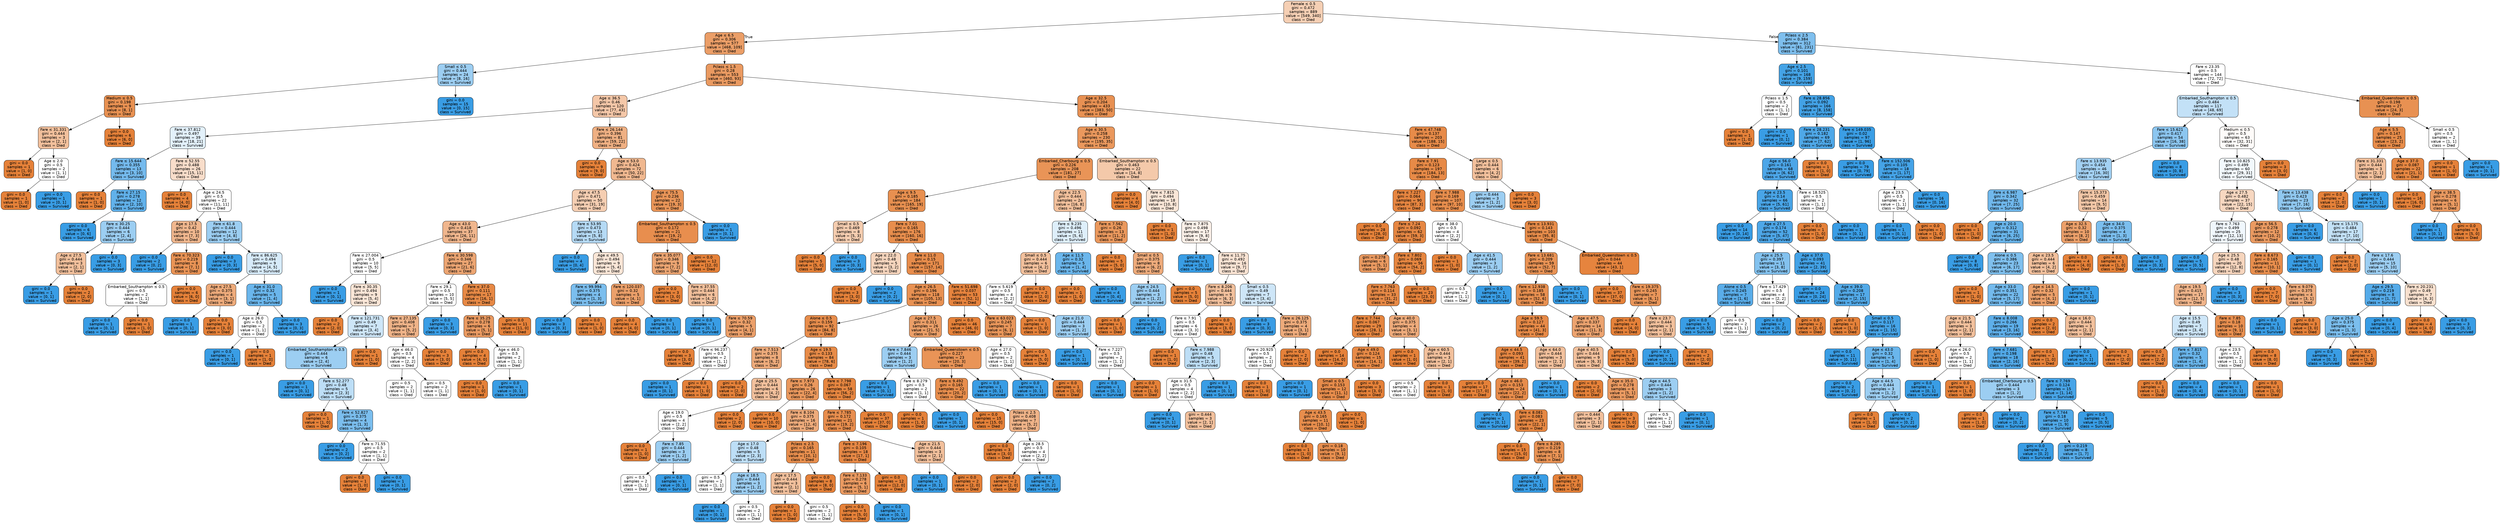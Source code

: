 digraph Tree {
node [shape=box, style="filled, rounded", color="black", fontname="helvetica"] ;
edge [fontname="helvetica"] ;
0 [label=<Female &le; 0.5<br/>gini = 0.472<br/>samples = 889<br/>value = [549, 340]<br/>class = Died>, fillcolor="#f5cfb4"] ;
1 [label=<Age &le; 6.5<br/>gini = 0.306<br/>samples = 577<br/>value = [468, 109]<br/>class = Died>, fillcolor="#eb9e67"] ;
0 -> 1 [labeldistance=2.5, labelangle=45, headlabel="True"] ;
2 [label=<Small &le; 0.5<br/>gini = 0.444<br/>samples = 24<br/>value = [8, 16]<br/>class = Survived>, fillcolor="#9ccef2"] ;
1 -> 2 ;
3 [label=<Medium &le; 0.5<br/>gini = 0.198<br/>samples = 9<br/>value = [8, 1]<br/>class = Died>, fillcolor="#e89152"] ;
2 -> 3 ;
4 [label=<Fare &le; 31.331<br/>gini = 0.444<br/>samples = 3<br/>value = [2, 1]<br/>class = Died>, fillcolor="#f2c09c"] ;
3 -> 4 ;
5 [label=<gini = 0.0<br/>samples = 1<br/>value = [1, 0]<br/>class = Died>, fillcolor="#e58139"] ;
4 -> 5 ;
6 [label=<Age &le; 2.0<br/>gini = 0.5<br/>samples = 2<br/>value = [1, 1]<br/>class = Died>, fillcolor="#ffffff"] ;
4 -> 6 ;
7 [label=<gini = 0.0<br/>samples = 1<br/>value = [1, 0]<br/>class = Died>, fillcolor="#e58139"] ;
6 -> 7 ;
8 [label=<gini = 0.0<br/>samples = 1<br/>value = [0, 1]<br/>class = Survived>, fillcolor="#399de5"] ;
6 -> 8 ;
9 [label=<gini = 0.0<br/>samples = 6<br/>value = [6, 0]<br/>class = Died>, fillcolor="#e58139"] ;
3 -> 9 ;
10 [label=<gini = 0.0<br/>samples = 15<br/>value = [0, 15]<br/>class = Survived>, fillcolor="#399de5"] ;
2 -> 10 ;
11 [label=<Pclass &le; 1.5<br/>gini = 0.28<br/>samples = 553<br/>value = [460, 93]<br/>class = Died>, fillcolor="#ea9a61"] ;
1 -> 11 ;
12 [label=<Age &le; 36.5<br/>gini = 0.46<br/>samples = 120<br/>value = [77, 43]<br/>class = Died>, fillcolor="#f4c7a8"] ;
11 -> 12 ;
13 [label=<Fare &le; 37.812<br/>gini = 0.497<br/>samples = 39<br/>value = [18, 21]<br/>class = Survived>, fillcolor="#e3f1fb"] ;
12 -> 13 ;
14 [label=<Fare &le; 15.644<br/>gini = 0.355<br/>samples = 13<br/>value = [3, 10]<br/>class = Survived>, fillcolor="#74baed"] ;
13 -> 14 ;
15 [label=<gini = 0.0<br/>samples = 1<br/>value = [1, 0]<br/>class = Died>, fillcolor="#e58139"] ;
14 -> 15 ;
16 [label=<Fare &le; 27.15<br/>gini = 0.278<br/>samples = 12<br/>value = [2, 10]<br/>class = Survived>, fillcolor="#61b1ea"] ;
14 -> 16 ;
17 [label=<gini = 0.0<br/>samples = 6<br/>value = [0, 6]<br/>class = Survived>, fillcolor="#399de5"] ;
16 -> 17 ;
18 [label=<Fare &le; 30.25<br/>gini = 0.444<br/>samples = 6<br/>value = [2, 4]<br/>class = Survived>, fillcolor="#9ccef2"] ;
16 -> 18 ;
19 [label=<Age &le; 27.5<br/>gini = 0.444<br/>samples = 3<br/>value = [2, 1]<br/>class = Died>, fillcolor="#f2c09c"] ;
18 -> 19 ;
20 [label=<gini = 0.0<br/>samples = 1<br/>value = [0, 1]<br/>class = Survived>, fillcolor="#399de5"] ;
19 -> 20 ;
21 [label=<gini = 0.0<br/>samples = 2<br/>value = [2, 0]<br/>class = Died>, fillcolor="#e58139"] ;
19 -> 21 ;
22 [label=<gini = 0.0<br/>samples = 3<br/>value = [0, 3]<br/>class = Survived>, fillcolor="#399de5"] ;
18 -> 22 ;
23 [label=<Fare &le; 52.55<br/>gini = 0.488<br/>samples = 26<br/>value = [15, 11]<br/>class = Died>, fillcolor="#f8ddca"] ;
13 -> 23 ;
24 [label=<gini = 0.0<br/>samples = 4<br/>value = [4, 0]<br/>class = Died>, fillcolor="#e58139"] ;
23 -> 24 ;
25 [label=<Age &le; 24.5<br/>gini = 0.5<br/>samples = 22<br/>value = [11, 11]<br/>class = Died>, fillcolor="#ffffff"] ;
23 -> 25 ;
26 [label=<Age &le; 17.5<br/>gini = 0.42<br/>samples = 10<br/>value = [7, 3]<br/>class = Died>, fillcolor="#f0b78e"] ;
25 -> 26 ;
27 [label=<gini = 0.0<br/>samples = 2<br/>value = [0, 2]<br/>class = Survived>, fillcolor="#399de5"] ;
26 -> 27 ;
28 [label=<Fare &le; 70.323<br/>gini = 0.219<br/>samples = 8<br/>value = [7, 1]<br/>class = Died>, fillcolor="#e99355"] ;
26 -> 28 ;
29 [label=<Embarked_Southampton &le; 0.5<br/>gini = 0.5<br/>samples = 2<br/>value = [1, 1]<br/>class = Died>, fillcolor="#ffffff"] ;
28 -> 29 ;
30 [label=<gini = 0.0<br/>samples = 1<br/>value = [0, 1]<br/>class = Survived>, fillcolor="#399de5"] ;
29 -> 30 ;
31 [label=<gini = 0.0<br/>samples = 1<br/>value = [1, 0]<br/>class = Died>, fillcolor="#e58139"] ;
29 -> 31 ;
32 [label=<gini = 0.0<br/>samples = 6<br/>value = [6, 0]<br/>class = Died>, fillcolor="#e58139"] ;
28 -> 32 ;
33 [label=<Fare &le; 61.8<br/>gini = 0.444<br/>samples = 12<br/>value = [4, 8]<br/>class = Survived>, fillcolor="#9ccef2"] ;
25 -> 33 ;
34 [label=<gini = 0.0<br/>samples = 3<br/>value = [0, 3]<br/>class = Survived>, fillcolor="#399de5"] ;
33 -> 34 ;
35 [label=<Fare &le; 86.625<br/>gini = 0.494<br/>samples = 9<br/>value = [4, 5]<br/>class = Survived>, fillcolor="#d7ebfa"] ;
33 -> 35 ;
36 [label=<Age &le; 27.5<br/>gini = 0.375<br/>samples = 4<br/>value = [3, 1]<br/>class = Died>, fillcolor="#eeab7b"] ;
35 -> 36 ;
37 [label=<gini = 0.0<br/>samples = 1<br/>value = [0, 1]<br/>class = Survived>, fillcolor="#399de5"] ;
36 -> 37 ;
38 [label=<gini = 0.0<br/>samples = 3<br/>value = [3, 0]<br/>class = Died>, fillcolor="#e58139"] ;
36 -> 38 ;
39 [label=<Age &le; 31.0<br/>gini = 0.32<br/>samples = 5<br/>value = [1, 4]<br/>class = Survived>, fillcolor="#6ab6ec"] ;
35 -> 39 ;
40 [label=<Age &le; 26.0<br/>gini = 0.5<br/>samples = 2<br/>value = [1, 1]<br/>class = Died>, fillcolor="#ffffff"] ;
39 -> 40 ;
41 [label=<gini = 0.0<br/>samples = 1<br/>value = [0, 1]<br/>class = Survived>, fillcolor="#399de5"] ;
40 -> 41 ;
42 [label=<gini = 0.0<br/>samples = 1<br/>value = [1, 0]<br/>class = Died>, fillcolor="#e58139"] ;
40 -> 42 ;
43 [label=<gini = 0.0<br/>samples = 3<br/>value = [0, 3]<br/>class = Survived>, fillcolor="#399de5"] ;
39 -> 43 ;
44 [label=<Fare &le; 26.144<br/>gini = 0.396<br/>samples = 81<br/>value = [59, 22]<br/>class = Died>, fillcolor="#efb083"] ;
12 -> 44 ;
45 [label=<gini = 0.0<br/>samples = 9<br/>value = [9, 0]<br/>class = Died>, fillcolor="#e58139"] ;
44 -> 45 ;
46 [label=<Age &le; 53.0<br/>gini = 0.424<br/>samples = 72<br/>value = [50, 22]<br/>class = Died>, fillcolor="#f0b890"] ;
44 -> 46 ;
47 [label=<Age &le; 47.5<br/>gini = 0.471<br/>samples = 50<br/>value = [31, 19]<br/>class = Died>, fillcolor="#f5ceb2"] ;
46 -> 47 ;
48 [label=<Age &le; 43.0<br/>gini = 0.418<br/>samples = 37<br/>value = [26, 11]<br/>class = Died>, fillcolor="#f0b68d"] ;
47 -> 48 ;
49 [label=<Fare &le; 27.004<br/>gini = 0.5<br/>samples = 10<br/>value = [5, 5]<br/>class = Died>, fillcolor="#ffffff"] ;
48 -> 49 ;
50 [label=<gini = 0.0<br/>samples = 1<br/>value = [0, 1]<br/>class = Survived>, fillcolor="#399de5"] ;
49 -> 50 ;
51 [label=<Fare &le; 30.35<br/>gini = 0.494<br/>samples = 9<br/>value = [5, 4]<br/>class = Died>, fillcolor="#fae6d7"] ;
49 -> 51 ;
52 [label=<gini = 0.0<br/>samples = 2<br/>value = [2, 0]<br/>class = Died>, fillcolor="#e58139"] ;
51 -> 52 ;
53 [label=<Fare &le; 121.731<br/>gini = 0.49<br/>samples = 7<br/>value = [3, 4]<br/>class = Survived>, fillcolor="#cee6f8"] ;
51 -> 53 ;
54 [label=<Embarked_Southampton &le; 0.5<br/>gini = 0.444<br/>samples = 6<br/>value = [2, 4]<br/>class = Survived>, fillcolor="#9ccef2"] ;
53 -> 54 ;
55 [label=<gini = 0.0<br/>samples = 1<br/>value = [0, 1]<br/>class = Survived>, fillcolor="#399de5"] ;
54 -> 55 ;
56 [label=<Fare &le; 52.277<br/>gini = 0.48<br/>samples = 5<br/>value = [2, 3]<br/>class = Survived>, fillcolor="#bddef6"] ;
54 -> 56 ;
57 [label=<gini = 0.0<br/>samples = 1<br/>value = [1, 0]<br/>class = Died>, fillcolor="#e58139"] ;
56 -> 57 ;
58 [label=<Fare &le; 52.827<br/>gini = 0.375<br/>samples = 4<br/>value = [1, 3]<br/>class = Survived>, fillcolor="#7bbeee"] ;
56 -> 58 ;
59 [label=<gini = 0.0<br/>samples = 2<br/>value = [0, 2]<br/>class = Survived>, fillcolor="#399de5"] ;
58 -> 59 ;
60 [label=<Fare &le; 71.55<br/>gini = 0.5<br/>samples = 2<br/>value = [1, 1]<br/>class = Died>, fillcolor="#ffffff"] ;
58 -> 60 ;
61 [label=<gini = 0.0<br/>samples = 1<br/>value = [1, 0]<br/>class = Died>, fillcolor="#e58139"] ;
60 -> 61 ;
62 [label=<gini = 0.0<br/>samples = 1<br/>value = [0, 1]<br/>class = Survived>, fillcolor="#399de5"] ;
60 -> 62 ;
63 [label=<gini = 0.0<br/>samples = 1<br/>value = [1, 0]<br/>class = Died>, fillcolor="#e58139"] ;
53 -> 63 ;
64 [label=<Fare &le; 30.598<br/>gini = 0.346<br/>samples = 27<br/>value = [21, 6]<br/>class = Died>, fillcolor="#eca572"] ;
48 -> 64 ;
65 [label=<Fare &le; 29.1<br/>gini = 0.5<br/>samples = 10<br/>value = [5, 5]<br/>class = Died>, fillcolor="#ffffff"] ;
64 -> 65 ;
66 [label=<Fare &le; 27.135<br/>gini = 0.408<br/>samples = 7<br/>value = [5, 2]<br/>class = Died>, fillcolor="#efb388"] ;
65 -> 66 ;
67 [label=<Age &le; 46.0<br/>gini = 0.5<br/>samples = 4<br/>value = [2, 2]<br/>class = Died>, fillcolor="#ffffff"] ;
66 -> 67 ;
68 [label=<gini = 0.5<br/>samples = 2<br/>value = [1, 1]<br/>class = Died>, fillcolor="#ffffff"] ;
67 -> 68 ;
69 [label=<gini = 0.5<br/>samples = 2<br/>value = [1, 1]<br/>class = Died>, fillcolor="#ffffff"] ;
67 -> 69 ;
70 [label=<gini = 0.0<br/>samples = 3<br/>value = [3, 0]<br/>class = Died>, fillcolor="#e58139"] ;
66 -> 70 ;
71 [label=<gini = 0.0<br/>samples = 3<br/>value = [0, 3]<br/>class = Survived>, fillcolor="#399de5"] ;
65 -> 71 ;
72 [label=<Fare &le; 37.0<br/>gini = 0.111<br/>samples = 17<br/>value = [16, 1]<br/>class = Died>, fillcolor="#e78945"] ;
64 -> 72 ;
73 [label=<Fare &le; 35.25<br/>gini = 0.278<br/>samples = 6<br/>value = [5, 1]<br/>class = Died>, fillcolor="#ea9a61"] ;
72 -> 73 ;
74 [label=<gini = 0.0<br/>samples = 4<br/>value = [4, 0]<br/>class = Died>, fillcolor="#e58139"] ;
73 -> 74 ;
75 [label=<Age &le; 46.0<br/>gini = 0.5<br/>samples = 2<br/>value = [1, 1]<br/>class = Died>, fillcolor="#ffffff"] ;
73 -> 75 ;
76 [label=<gini = 0.0<br/>samples = 1<br/>value = [1, 0]<br/>class = Died>, fillcolor="#e58139"] ;
75 -> 76 ;
77 [label=<gini = 0.0<br/>samples = 1<br/>value = [0, 1]<br/>class = Survived>, fillcolor="#399de5"] ;
75 -> 77 ;
78 [label=<gini = 0.0<br/>samples = 11<br/>value = [11, 0]<br/>class = Died>, fillcolor="#e58139"] ;
72 -> 78 ;
79 [label=<Fare &le; 53.95<br/>gini = 0.473<br/>samples = 13<br/>value = [5, 8]<br/>class = Survived>, fillcolor="#b5daf5"] ;
47 -> 79 ;
80 [label=<gini = 0.0<br/>samples = 4<br/>value = [0, 4]<br/>class = Survived>, fillcolor="#399de5"] ;
79 -> 80 ;
81 [label=<Age &le; 49.5<br/>gini = 0.494<br/>samples = 9<br/>value = [5, 4]<br/>class = Died>, fillcolor="#fae6d7"] ;
79 -> 81 ;
82 [label=<Fare &le; 99.994<br/>gini = 0.375<br/>samples = 4<br/>value = [1, 3]<br/>class = Survived>, fillcolor="#7bbeee"] ;
81 -> 82 ;
83 [label=<gini = 0.0<br/>samples = 3<br/>value = [0, 3]<br/>class = Survived>, fillcolor="#399de5"] ;
82 -> 83 ;
84 [label=<gini = 0.0<br/>samples = 1<br/>value = [1, 0]<br/>class = Died>, fillcolor="#e58139"] ;
82 -> 84 ;
85 [label=<Fare &le; 120.037<br/>gini = 0.32<br/>samples = 5<br/>value = [4, 1]<br/>class = Died>, fillcolor="#eca06a"] ;
81 -> 85 ;
86 [label=<gini = 0.0<br/>samples = 4<br/>value = [4, 0]<br/>class = Died>, fillcolor="#e58139"] ;
85 -> 86 ;
87 [label=<gini = 0.0<br/>samples = 1<br/>value = [0, 1]<br/>class = Survived>, fillcolor="#399de5"] ;
85 -> 87 ;
88 [label=<Age &le; 75.5<br/>gini = 0.236<br/>samples = 22<br/>value = [19, 3]<br/>class = Died>, fillcolor="#e99558"] ;
46 -> 88 ;
89 [label=<Embarked_Southampton &le; 0.5<br/>gini = 0.172<br/>samples = 21<br/>value = [19, 2]<br/>class = Died>, fillcolor="#e88e4e"] ;
88 -> 89 ;
90 [label=<Fare &le; 35.077<br/>gini = 0.346<br/>samples = 9<br/>value = [7, 2]<br/>class = Died>, fillcolor="#eca572"] ;
89 -> 90 ;
91 [label=<gini = 0.0<br/>samples = 3<br/>value = [3, 0]<br/>class = Died>, fillcolor="#e58139"] ;
90 -> 91 ;
92 [label=<Fare &le; 37.55<br/>gini = 0.444<br/>samples = 6<br/>value = [4, 2]<br/>class = Died>, fillcolor="#f2c09c"] ;
90 -> 92 ;
93 [label=<gini = 0.0<br/>samples = 1<br/>value = [0, 1]<br/>class = Survived>, fillcolor="#399de5"] ;
92 -> 93 ;
94 [label=<Fare &le; 70.59<br/>gini = 0.32<br/>samples = 5<br/>value = [4, 1]<br/>class = Died>, fillcolor="#eca06a"] ;
92 -> 94 ;
95 [label=<gini = 0.0<br/>samples = 3<br/>value = [3, 0]<br/>class = Died>, fillcolor="#e58139"] ;
94 -> 95 ;
96 [label=<Fare &le; 96.237<br/>gini = 0.5<br/>samples = 2<br/>value = [1, 1]<br/>class = Died>, fillcolor="#ffffff"] ;
94 -> 96 ;
97 [label=<gini = 0.0<br/>samples = 1<br/>value = [0, 1]<br/>class = Survived>, fillcolor="#399de5"] ;
96 -> 97 ;
98 [label=<gini = 0.0<br/>samples = 1<br/>value = [1, 0]<br/>class = Died>, fillcolor="#e58139"] ;
96 -> 98 ;
99 [label=<gini = 0.0<br/>samples = 12<br/>value = [12, 0]<br/>class = Died>, fillcolor="#e58139"] ;
89 -> 99 ;
100 [label=<gini = 0.0<br/>samples = 1<br/>value = [0, 1]<br/>class = Survived>, fillcolor="#399de5"] ;
88 -> 100 ;
101 [label=<Age &le; 32.5<br/>gini = 0.204<br/>samples = 433<br/>value = [383, 50]<br/>class = Died>, fillcolor="#e89153"] ;
11 -> 101 ;
102 [label=<Age &le; 30.5<br/>gini = 0.258<br/>samples = 230<br/>value = [195, 35]<br/>class = Died>, fillcolor="#ea985d"] ;
101 -> 102 ;
103 [label=<Embarked_Cherbourg &le; 0.5<br/>gini = 0.226<br/>samples = 208<br/>value = [181, 27]<br/>class = Died>, fillcolor="#e99457"] ;
102 -> 103 ;
104 [label=<Age &le; 9.5<br/>gini = 0.185<br/>samples = 184<br/>value = [165, 19]<br/>class = Died>, fillcolor="#e89050"] ;
103 -> 104 ;
105 [label=<Small &le; 0.5<br/>gini = 0.469<br/>samples = 8<br/>value = [5, 3]<br/>class = Died>, fillcolor="#f5cdb0"] ;
104 -> 105 ;
106 [label=<gini = 0.0<br/>samples = 5<br/>value = [5, 0]<br/>class = Died>, fillcolor="#e58139"] ;
105 -> 106 ;
107 [label=<gini = 0.0<br/>samples = 3<br/>value = [0, 3]<br/>class = Survived>, fillcolor="#399de5"] ;
105 -> 107 ;
108 [label=<Fare &le; 7.01<br/>gini = 0.165<br/>samples = 176<br/>value = [160, 16]<br/>class = Died>, fillcolor="#e88e4d"] ;
104 -> 108 ;
109 [label=<Age &le; 22.0<br/>gini = 0.48<br/>samples = 5<br/>value = [3, 2]<br/>class = Died>, fillcolor="#f6d5bd"] ;
108 -> 109 ;
110 [label=<gini = 0.0<br/>samples = 3<br/>value = [3, 0]<br/>class = Died>, fillcolor="#e58139"] ;
109 -> 110 ;
111 [label=<gini = 0.0<br/>samples = 2<br/>value = [0, 2]<br/>class = Survived>, fillcolor="#399de5"] ;
109 -> 111 ;
112 [label=<Fare &le; 11.0<br/>gini = 0.15<br/>samples = 171<br/>value = [157, 14]<br/>class = Died>, fillcolor="#e78c4b"] ;
108 -> 112 ;
113 [label=<Age &le; 26.5<br/>gini = 0.196<br/>samples = 118<br/>value = [105, 13]<br/>class = Died>, fillcolor="#e89152"] ;
112 -> 113 ;
114 [label=<Alone &le; 0.5<br/>gini = 0.159<br/>samples = 92<br/>value = [84, 8]<br/>class = Died>, fillcolor="#e78d4c"] ;
113 -> 114 ;
115 [label=<Fare &le; 7.513<br/>gini = 0.375<br/>samples = 8<br/>value = [6, 2]<br/>class = Died>, fillcolor="#eeab7b"] ;
114 -> 115 ;
116 [label=<gini = 0.0<br/>samples = 2<br/>value = [2, 0]<br/>class = Died>, fillcolor="#e58139"] ;
115 -> 116 ;
117 [label=<Age &le; 25.5<br/>gini = 0.444<br/>samples = 6<br/>value = [4, 2]<br/>class = Died>, fillcolor="#f2c09c"] ;
115 -> 117 ;
118 [label=<Age &le; 19.0<br/>gini = 0.5<br/>samples = 4<br/>value = [2, 2]<br/>class = Died>, fillcolor="#ffffff"] ;
117 -> 118 ;
119 [label=<gini = 0.0<br/>samples = 1<br/>value = [1, 0]<br/>class = Died>, fillcolor="#e58139"] ;
118 -> 119 ;
120 [label=<Fare &le; 7.85<br/>gini = 0.444<br/>samples = 3<br/>value = [1, 2]<br/>class = Survived>, fillcolor="#9ccef2"] ;
118 -> 120 ;
121 [label=<gini = 0.5<br/>samples = 2<br/>value = [1, 1]<br/>class = Died>, fillcolor="#ffffff"] ;
120 -> 121 ;
122 [label=<gini = 0.0<br/>samples = 1<br/>value = [0, 1]<br/>class = Survived>, fillcolor="#399de5"] ;
120 -> 122 ;
123 [label=<gini = 0.0<br/>samples = 2<br/>value = [2, 0]<br/>class = Died>, fillcolor="#e58139"] ;
117 -> 123 ;
124 [label=<Age &le; 19.5<br/>gini = 0.133<br/>samples = 84<br/>value = [78, 6]<br/>class = Died>, fillcolor="#e78b48"] ;
114 -> 124 ;
125 [label=<Fare &le; 7.973<br/>gini = 0.26<br/>samples = 26<br/>value = [22, 4]<br/>class = Died>, fillcolor="#ea985d"] ;
124 -> 125 ;
126 [label=<gini = 0.0<br/>samples = 10<br/>value = [10, 0]<br/>class = Died>, fillcolor="#e58139"] ;
125 -> 126 ;
127 [label=<Fare &le; 8.104<br/>gini = 0.375<br/>samples = 16<br/>value = [12, 4]<br/>class = Died>, fillcolor="#eeab7b"] ;
125 -> 127 ;
128 [label=<Age &le; 17.0<br/>gini = 0.48<br/>samples = 5<br/>value = [2, 3]<br/>class = Survived>, fillcolor="#bddef6"] ;
127 -> 128 ;
129 [label=<gini = 0.5<br/>samples = 2<br/>value = [1, 1]<br/>class = Died>, fillcolor="#ffffff"] ;
128 -> 129 ;
130 [label=<Age &le; 18.5<br/>gini = 0.444<br/>samples = 3<br/>value = [1, 2]<br/>class = Survived>, fillcolor="#9ccef2"] ;
128 -> 130 ;
131 [label=<gini = 0.0<br/>samples = 1<br/>value = [0, 1]<br/>class = Survived>, fillcolor="#399de5"] ;
130 -> 131 ;
132 [label=<gini = 0.5<br/>samples = 2<br/>value = [1, 1]<br/>class = Died>, fillcolor="#ffffff"] ;
130 -> 132 ;
133 [label=<Pclass &le; 2.5<br/>gini = 0.165<br/>samples = 11<br/>value = [10, 1]<br/>class = Died>, fillcolor="#e88e4d"] ;
127 -> 133 ;
134 [label=<Age &le; 17.5<br/>gini = 0.444<br/>samples = 3<br/>value = [2, 1]<br/>class = Died>, fillcolor="#f2c09c"] ;
133 -> 134 ;
135 [label=<gini = 0.0<br/>samples = 1<br/>value = [1, 0]<br/>class = Died>, fillcolor="#e58139"] ;
134 -> 135 ;
136 [label=<gini = 0.5<br/>samples = 2<br/>value = [1, 1]<br/>class = Died>, fillcolor="#ffffff"] ;
134 -> 136 ;
137 [label=<gini = 0.0<br/>samples = 8<br/>value = [8, 0]<br/>class = Died>, fillcolor="#e58139"] ;
133 -> 137 ;
138 [label=<Fare &le; 7.798<br/>gini = 0.067<br/>samples = 58<br/>value = [56, 2]<br/>class = Died>, fillcolor="#e68640"] ;
124 -> 138 ;
139 [label=<Fare &le; 7.785<br/>gini = 0.172<br/>samples = 21<br/>value = [19, 2]<br/>class = Died>, fillcolor="#e88e4e"] ;
138 -> 139 ;
140 [label=<Fare &le; 7.196<br/>gini = 0.105<br/>samples = 18<br/>value = [17, 1]<br/>class = Died>, fillcolor="#e78845"] ;
139 -> 140 ;
141 [label=<Fare &le; 7.133<br/>gini = 0.278<br/>samples = 6<br/>value = [5, 1]<br/>class = Died>, fillcolor="#ea9a61"] ;
140 -> 141 ;
142 [label=<gini = 0.0<br/>samples = 5<br/>value = [5, 0]<br/>class = Died>, fillcolor="#e58139"] ;
141 -> 142 ;
143 [label=<gini = 0.0<br/>samples = 1<br/>value = [0, 1]<br/>class = Survived>, fillcolor="#399de5"] ;
141 -> 143 ;
144 [label=<gini = 0.0<br/>samples = 12<br/>value = [12, 0]<br/>class = Died>, fillcolor="#e58139"] ;
140 -> 144 ;
145 [label=<Age &le; 21.5<br/>gini = 0.444<br/>samples = 3<br/>value = [2, 1]<br/>class = Died>, fillcolor="#f2c09c"] ;
139 -> 145 ;
146 [label=<gini = 0.0<br/>samples = 1<br/>value = [0, 1]<br/>class = Survived>, fillcolor="#399de5"] ;
145 -> 146 ;
147 [label=<gini = 0.0<br/>samples = 2<br/>value = [2, 0]<br/>class = Died>, fillcolor="#e58139"] ;
145 -> 147 ;
148 [label=<gini = 0.0<br/>samples = 37<br/>value = [37, 0]<br/>class = Died>, fillcolor="#e58139"] ;
138 -> 148 ;
149 [label=<Age &le; 27.5<br/>gini = 0.311<br/>samples = 26<br/>value = [21, 5]<br/>class = Died>, fillcolor="#eb9f68"] ;
113 -> 149 ;
150 [label=<Fare &le; 7.846<br/>gini = 0.444<br/>samples = 3<br/>value = [1, 2]<br/>class = Survived>, fillcolor="#9ccef2"] ;
149 -> 150 ;
151 [label=<gini = 0.0<br/>samples = 1<br/>value = [0, 1]<br/>class = Survived>, fillcolor="#399de5"] ;
150 -> 151 ;
152 [label=<Fare &le; 8.279<br/>gini = 0.5<br/>samples = 2<br/>value = [1, 1]<br/>class = Died>, fillcolor="#ffffff"] ;
150 -> 152 ;
153 [label=<gini = 0.0<br/>samples = 1<br/>value = [1, 0]<br/>class = Died>, fillcolor="#e58139"] ;
152 -> 153 ;
154 [label=<gini = 0.0<br/>samples = 1<br/>value = [0, 1]<br/>class = Survived>, fillcolor="#399de5"] ;
152 -> 154 ;
155 [label=<Embarked_Queenstown &le; 0.5<br/>gini = 0.227<br/>samples = 23<br/>value = [20, 3]<br/>class = Died>, fillcolor="#e99457"] ;
149 -> 155 ;
156 [label=<Fare &le; 9.492<br/>gini = 0.165<br/>samples = 22<br/>value = [20, 2]<br/>class = Died>, fillcolor="#e88e4d"] ;
155 -> 156 ;
157 [label=<gini = 0.0<br/>samples = 15<br/>value = [15, 0]<br/>class = Died>, fillcolor="#e58139"] ;
156 -> 157 ;
158 [label=<Pclass &le; 2.5<br/>gini = 0.408<br/>samples = 7<br/>value = [5, 2]<br/>class = Died>, fillcolor="#efb388"] ;
156 -> 158 ;
159 [label=<gini = 0.0<br/>samples = 3<br/>value = [3, 0]<br/>class = Died>, fillcolor="#e58139"] ;
158 -> 159 ;
160 [label=<Age &le; 28.5<br/>gini = 0.5<br/>samples = 4<br/>value = [2, 2]<br/>class = Died>, fillcolor="#ffffff"] ;
158 -> 160 ;
161 [label=<gini = 0.0<br/>samples = 2<br/>value = [2, 0]<br/>class = Died>, fillcolor="#e58139"] ;
160 -> 161 ;
162 [label=<gini = 0.0<br/>samples = 2<br/>value = [0, 2]<br/>class = Survived>, fillcolor="#399de5"] ;
160 -> 162 ;
163 [label=<gini = 0.0<br/>samples = 1<br/>value = [0, 1]<br/>class = Survived>, fillcolor="#399de5"] ;
155 -> 163 ;
164 [label=<Fare &le; 51.698<br/>gini = 0.037<br/>samples = 53<br/>value = [52, 1]<br/>class = Died>, fillcolor="#e6833d"] ;
112 -> 164 ;
165 [label=<gini = 0.0<br/>samples = 46<br/>value = [46, 0]<br/>class = Died>, fillcolor="#e58139"] ;
164 -> 165 ;
166 [label=<Fare &le; 63.023<br/>gini = 0.245<br/>samples = 7<br/>value = [6, 1]<br/>class = Died>, fillcolor="#e9965a"] ;
164 -> 166 ;
167 [label=<Age &le; 27.0<br/>gini = 0.5<br/>samples = 2<br/>value = [1, 1]<br/>class = Died>, fillcolor="#ffffff"] ;
166 -> 167 ;
168 [label=<gini = 0.0<br/>samples = 1<br/>value = [0, 1]<br/>class = Survived>, fillcolor="#399de5"] ;
167 -> 168 ;
169 [label=<gini = 0.0<br/>samples = 1<br/>value = [1, 0]<br/>class = Died>, fillcolor="#e58139"] ;
167 -> 169 ;
170 [label=<gini = 0.0<br/>samples = 5<br/>value = [5, 0]<br/>class = Died>, fillcolor="#e58139"] ;
166 -> 170 ;
171 [label=<Age &le; 22.5<br/>gini = 0.444<br/>samples = 24<br/>value = [16, 8]<br/>class = Died>, fillcolor="#f2c09c"] ;
103 -> 171 ;
172 [label=<Fare &le; 9.235<br/>gini = 0.496<br/>samples = 11<br/>value = [5, 6]<br/>class = Survived>, fillcolor="#deeffb"] ;
171 -> 172 ;
173 [label=<Small &le; 0.5<br/>gini = 0.444<br/>samples = 6<br/>value = [4, 2]<br/>class = Died>, fillcolor="#f2c09c"] ;
172 -> 173 ;
174 [label=<Fare &le; 5.619<br/>gini = 0.5<br/>samples = 4<br/>value = [2, 2]<br/>class = Died>, fillcolor="#ffffff"] ;
173 -> 174 ;
175 [label=<gini = 0.0<br/>samples = 1<br/>value = [1, 0]<br/>class = Died>, fillcolor="#e58139"] ;
174 -> 175 ;
176 [label=<Age &le; 21.0<br/>gini = 0.444<br/>samples = 3<br/>value = [1, 2]<br/>class = Survived>, fillcolor="#9ccef2"] ;
174 -> 176 ;
177 [label=<gini = 0.0<br/>samples = 1<br/>value = [0, 1]<br/>class = Survived>, fillcolor="#399de5"] ;
176 -> 177 ;
178 [label=<Fare &le; 7.227<br/>gini = 0.5<br/>samples = 2<br/>value = [1, 1]<br/>class = Died>, fillcolor="#ffffff"] ;
176 -> 178 ;
179 [label=<gini = 0.0<br/>samples = 1<br/>value = [0, 1]<br/>class = Survived>, fillcolor="#399de5"] ;
178 -> 179 ;
180 [label=<gini = 0.0<br/>samples = 1<br/>value = [1, 0]<br/>class = Died>, fillcolor="#e58139"] ;
178 -> 180 ;
181 [label=<gini = 0.0<br/>samples = 2<br/>value = [2, 0]<br/>class = Died>, fillcolor="#e58139"] ;
173 -> 181 ;
182 [label=<Age &le; 11.5<br/>gini = 0.32<br/>samples = 5<br/>value = [1, 4]<br/>class = Survived>, fillcolor="#6ab6ec"] ;
172 -> 182 ;
183 [label=<gini = 0.0<br/>samples = 1<br/>value = [1, 0]<br/>class = Died>, fillcolor="#e58139"] ;
182 -> 183 ;
184 [label=<gini = 0.0<br/>samples = 4<br/>value = [0, 4]<br/>class = Survived>, fillcolor="#399de5"] ;
182 -> 184 ;
185 [label=<Fare &le; 7.562<br/>gini = 0.26<br/>samples = 13<br/>value = [11, 2]<br/>class = Died>, fillcolor="#ea985d"] ;
171 -> 185 ;
186 [label=<gini = 0.0<br/>samples = 5<br/>value = [5, 0]<br/>class = Died>, fillcolor="#e58139"] ;
185 -> 186 ;
187 [label=<Small &le; 0.5<br/>gini = 0.375<br/>samples = 8<br/>value = [6, 2]<br/>class = Died>, fillcolor="#eeab7b"] ;
185 -> 187 ;
188 [label=<Age &le; 24.5<br/>gini = 0.444<br/>samples = 3<br/>value = [1, 2]<br/>class = Survived>, fillcolor="#9ccef2"] ;
187 -> 188 ;
189 [label=<gini = 0.0<br/>samples = 1<br/>value = [1, 0]<br/>class = Died>, fillcolor="#e58139"] ;
188 -> 189 ;
190 [label=<gini = 0.0<br/>samples = 2<br/>value = [0, 2]<br/>class = Survived>, fillcolor="#399de5"] ;
188 -> 190 ;
191 [label=<gini = 0.0<br/>samples = 5<br/>value = [5, 0]<br/>class = Died>, fillcolor="#e58139"] ;
187 -> 191 ;
192 [label=<Embarked_Southampton &le; 0.5<br/>gini = 0.463<br/>samples = 22<br/>value = [14, 8]<br/>class = Died>, fillcolor="#f4c9aa"] ;
102 -> 192 ;
193 [label=<gini = 0.0<br/>samples = 4<br/>value = [4, 0]<br/>class = Died>, fillcolor="#e58139"] ;
192 -> 193 ;
194 [label=<Fare &le; 7.815<br/>gini = 0.494<br/>samples = 18<br/>value = [10, 8]<br/>class = Died>, fillcolor="#fae6d7"] ;
192 -> 194 ;
195 [label=<gini = 0.0<br/>samples = 1<br/>value = [1, 0]<br/>class = Died>, fillcolor="#e58139"] ;
194 -> 195 ;
196 [label=<Fare &le; 7.875<br/>gini = 0.498<br/>samples = 17<br/>value = [9, 8]<br/>class = Died>, fillcolor="#fcf1e9"] ;
194 -> 196 ;
197 [label=<gini = 0.0<br/>samples = 1<br/>value = [0, 1]<br/>class = Survived>, fillcolor="#399de5"] ;
196 -> 197 ;
198 [label=<Fare &le; 11.75<br/>gini = 0.492<br/>samples = 16<br/>value = [9, 7]<br/>class = Died>, fillcolor="#f9e3d3"] ;
196 -> 198 ;
199 [label=<Fare &le; 8.206<br/>gini = 0.444<br/>samples = 9<br/>value = [6, 3]<br/>class = Died>, fillcolor="#f2c09c"] ;
198 -> 199 ;
200 [label=<Fare &le; 7.91<br/>gini = 0.5<br/>samples = 6<br/>value = [3, 3]<br/>class = Died>, fillcolor="#ffffff"] ;
199 -> 200 ;
201 [label=<gini = 0.0<br/>samples = 1<br/>value = [1, 0]<br/>class = Died>, fillcolor="#e58139"] ;
200 -> 201 ;
202 [label=<Fare &le; 7.988<br/>gini = 0.48<br/>samples = 5<br/>value = [2, 3]<br/>class = Survived>, fillcolor="#bddef6"] ;
200 -> 202 ;
203 [label=<Age &le; 31.5<br/>gini = 0.5<br/>samples = 4<br/>value = [2, 2]<br/>class = Died>, fillcolor="#ffffff"] ;
202 -> 203 ;
204 [label=<gini = 0.0<br/>samples = 1<br/>value = [0, 1]<br/>class = Survived>, fillcolor="#399de5"] ;
203 -> 204 ;
205 [label=<gini = 0.444<br/>samples = 3<br/>value = [2, 1]<br/>class = Died>, fillcolor="#f2c09c"] ;
203 -> 205 ;
206 [label=<gini = 0.0<br/>samples = 1<br/>value = [0, 1]<br/>class = Survived>, fillcolor="#399de5"] ;
202 -> 206 ;
207 [label=<gini = 0.0<br/>samples = 3<br/>value = [3, 0]<br/>class = Died>, fillcolor="#e58139"] ;
199 -> 207 ;
208 [label=<Small &le; 0.5<br/>gini = 0.49<br/>samples = 7<br/>value = [3, 4]<br/>class = Survived>, fillcolor="#cee6f8"] ;
198 -> 208 ;
209 [label=<gini = 0.0<br/>samples = 3<br/>value = [0, 3]<br/>class = Survived>, fillcolor="#399de5"] ;
208 -> 209 ;
210 [label=<Fare &le; 26.125<br/>gini = 0.375<br/>samples = 4<br/>value = [3, 1]<br/>class = Died>, fillcolor="#eeab7b"] ;
208 -> 210 ;
211 [label=<Fare &le; 20.925<br/>gini = 0.5<br/>samples = 2<br/>value = [1, 1]<br/>class = Died>, fillcolor="#ffffff"] ;
210 -> 211 ;
212 [label=<gini = 0.0<br/>samples = 1<br/>value = [1, 0]<br/>class = Died>, fillcolor="#e58139"] ;
211 -> 212 ;
213 [label=<gini = 0.0<br/>samples = 1<br/>value = [0, 1]<br/>class = Survived>, fillcolor="#399de5"] ;
211 -> 213 ;
214 [label=<gini = 0.0<br/>samples = 2<br/>value = [2, 0]<br/>class = Died>, fillcolor="#e58139"] ;
210 -> 214 ;
215 [label=<Fare &le; 47.748<br/>gini = 0.137<br/>samples = 203<br/>value = [188, 15]<br/>class = Died>, fillcolor="#e78b49"] ;
101 -> 215 ;
216 [label=<Fare &le; 7.91<br/>gini = 0.123<br/>samples = 197<br/>value = [184, 13]<br/>class = Died>, fillcolor="#e78a47"] ;
215 -> 216 ;
217 [label=<Fare &le; 7.227<br/>gini = 0.064<br/>samples = 90<br/>value = [87, 3]<br/>class = Died>, fillcolor="#e68540"] ;
216 -> 217 ;
218 [label=<gini = 0.0<br/>samples = 28<br/>value = [28, 0]<br/>class = Died>, fillcolor="#e58139"] ;
217 -> 218 ;
219 [label=<Fare &le; 7.24<br/>gini = 0.092<br/>samples = 62<br/>value = [59, 3]<br/>class = Died>, fillcolor="#e68743"] ;
217 -> 219 ;
220 [label=<gini = 0.278<br/>samples = 6<br/>value = [5, 1]<br/>class = Died>, fillcolor="#ea9a61"] ;
219 -> 220 ;
221 [label=<Fare &le; 7.802<br/>gini = 0.069<br/>samples = 56<br/>value = [54, 2]<br/>class = Died>, fillcolor="#e68640"] ;
219 -> 221 ;
222 [label=<Fare &le; 7.763<br/>gini = 0.114<br/>samples = 33<br/>value = [31, 2]<br/>class = Died>, fillcolor="#e78946"] ;
221 -> 222 ;
223 [label=<Fare &le; 7.744<br/>gini = 0.067<br/>samples = 29<br/>value = [28, 1]<br/>class = Died>, fillcolor="#e68640"] ;
222 -> 223 ;
224 [label=<gini = 0.0<br/>samples = 14<br/>value = [14, 0]<br/>class = Died>, fillcolor="#e58139"] ;
223 -> 224 ;
225 [label=<Age &le; 49.0<br/>gini = 0.124<br/>samples = 15<br/>value = [14, 1]<br/>class = Died>, fillcolor="#e78a47"] ;
223 -> 225 ;
226 [label=<Small &le; 0.5<br/>gini = 0.153<br/>samples = 12<br/>value = [11, 1]<br/>class = Died>, fillcolor="#e78c4b"] ;
225 -> 226 ;
227 [label=<Age &le; 43.5<br/>gini = 0.165<br/>samples = 11<br/>value = [10, 1]<br/>class = Died>, fillcolor="#e88e4d"] ;
226 -> 227 ;
228 [label=<gini = 0.0<br/>samples = 1<br/>value = [1, 0]<br/>class = Died>, fillcolor="#e58139"] ;
227 -> 228 ;
229 [label=<gini = 0.18<br/>samples = 10<br/>value = [9, 1]<br/>class = Died>, fillcolor="#e88f4f"] ;
227 -> 229 ;
230 [label=<gini = 0.0<br/>samples = 1<br/>value = [1, 0]<br/>class = Died>, fillcolor="#e58139"] ;
226 -> 230 ;
231 [label=<gini = 0.0<br/>samples = 3<br/>value = [3, 0]<br/>class = Died>, fillcolor="#e58139"] ;
225 -> 231 ;
232 [label=<Age &le; 40.0<br/>gini = 0.375<br/>samples = 4<br/>value = [3, 1]<br/>class = Died>, fillcolor="#eeab7b"] ;
222 -> 232 ;
233 [label=<gini = 0.0<br/>samples = 1<br/>value = [1, 0]<br/>class = Died>, fillcolor="#e58139"] ;
232 -> 233 ;
234 [label=<Age &le; 60.5<br/>gini = 0.444<br/>samples = 3<br/>value = [2, 1]<br/>class = Died>, fillcolor="#f2c09c"] ;
232 -> 234 ;
235 [label=<gini = 0.5<br/>samples = 2<br/>value = [1, 1]<br/>class = Died>, fillcolor="#ffffff"] ;
234 -> 235 ;
236 [label=<gini = 0.0<br/>samples = 1<br/>value = [1, 0]<br/>class = Died>, fillcolor="#e58139"] ;
234 -> 236 ;
237 [label=<gini = 0.0<br/>samples = 23<br/>value = [23, 0]<br/>class = Died>, fillcolor="#e58139"] ;
221 -> 237 ;
238 [label=<Fare &le; 7.988<br/>gini = 0.169<br/>samples = 107<br/>value = [97, 10]<br/>class = Died>, fillcolor="#e88e4d"] ;
216 -> 238 ;
239 [label=<Age &le; 38.0<br/>gini = 0.5<br/>samples = 4<br/>value = [2, 2]<br/>class = Died>, fillcolor="#ffffff"] ;
238 -> 239 ;
240 [label=<gini = 0.0<br/>samples = 1<br/>value = [1, 0]<br/>class = Died>, fillcolor="#e58139"] ;
239 -> 240 ;
241 [label=<Age &le; 41.5<br/>gini = 0.444<br/>samples = 3<br/>value = [1, 2]<br/>class = Survived>, fillcolor="#9ccef2"] ;
239 -> 241 ;
242 [label=<gini = 0.5<br/>samples = 2<br/>value = [1, 1]<br/>class = Died>, fillcolor="#ffffff"] ;
241 -> 242 ;
243 [label=<gini = 0.0<br/>samples = 1<br/>value = [0, 1]<br/>class = Survived>, fillcolor="#399de5"] ;
241 -> 243 ;
244 [label=<Fare &le; 13.931<br/>gini = 0.143<br/>samples = 103<br/>value = [95, 8]<br/>class = Died>, fillcolor="#e78c4a"] ;
238 -> 244 ;
245 [label=<Fare &le; 13.681<br/>gini = 0.209<br/>samples = 59<br/>value = [52, 7]<br/>class = Died>, fillcolor="#e89254"] ;
244 -> 245 ;
246 [label=<Fare &le; 12.938<br/>gini = 0.185<br/>samples = 58<br/>value = [52, 6]<br/>class = Died>, fillcolor="#e89050"] ;
245 -> 246 ;
247 [label=<Age &le; 59.5<br/>gini = 0.127<br/>samples = 44<br/>value = [41, 3]<br/>class = Died>, fillcolor="#e78a47"] ;
246 -> 247 ;
248 [label=<Age &le; 44.5<br/>gini = 0.093<br/>samples = 41<br/>value = [39, 2]<br/>class = Died>, fillcolor="#e68743"] ;
247 -> 248 ;
249 [label=<gini = 0.0<br/>samples = 17<br/>value = [17, 0]<br/>class = Died>, fillcolor="#e58139"] ;
248 -> 249 ;
250 [label=<Age &le; 46.0<br/>gini = 0.153<br/>samples = 24<br/>value = [22, 2]<br/>class = Died>, fillcolor="#e78c4b"] ;
248 -> 250 ;
251 [label=<gini = 0.0<br/>samples = 1<br/>value = [0, 1]<br/>class = Survived>, fillcolor="#399de5"] ;
250 -> 251 ;
252 [label=<Fare &le; 8.081<br/>gini = 0.083<br/>samples = 23<br/>value = [22, 1]<br/>class = Died>, fillcolor="#e68742"] ;
250 -> 252 ;
253 [label=<gini = 0.0<br/>samples = 15<br/>value = [15, 0]<br/>class = Died>, fillcolor="#e58139"] ;
252 -> 253 ;
254 [label=<Fare &le; 8.285<br/>gini = 0.219<br/>samples = 8<br/>value = [7, 1]<br/>class = Died>, fillcolor="#e99355"] ;
252 -> 254 ;
255 [label=<gini = 0.0<br/>samples = 1<br/>value = [0, 1]<br/>class = Survived>, fillcolor="#399de5"] ;
254 -> 255 ;
256 [label=<gini = 0.0<br/>samples = 7<br/>value = [7, 0]<br/>class = Died>, fillcolor="#e58139"] ;
254 -> 256 ;
257 [label=<Age &le; 64.0<br/>gini = 0.444<br/>samples = 3<br/>value = [2, 1]<br/>class = Died>, fillcolor="#f2c09c"] ;
247 -> 257 ;
258 [label=<gini = 0.0<br/>samples = 1<br/>value = [0, 1]<br/>class = Survived>, fillcolor="#399de5"] ;
257 -> 258 ;
259 [label=<gini = 0.0<br/>samples = 2<br/>value = [2, 0]<br/>class = Died>, fillcolor="#e58139"] ;
257 -> 259 ;
260 [label=<Age &le; 47.5<br/>gini = 0.337<br/>samples = 14<br/>value = [11, 3]<br/>class = Died>, fillcolor="#eca36f"] ;
246 -> 260 ;
261 [label=<Age &le; 40.5<br/>gini = 0.444<br/>samples = 9<br/>value = [6, 3]<br/>class = Died>, fillcolor="#f2c09c"] ;
260 -> 261 ;
262 [label=<Age &le; 35.0<br/>gini = 0.278<br/>samples = 6<br/>value = [5, 1]<br/>class = Died>, fillcolor="#ea9a61"] ;
261 -> 262 ;
263 [label=<gini = 0.444<br/>samples = 3<br/>value = [2, 1]<br/>class = Died>, fillcolor="#f2c09c"] ;
262 -> 263 ;
264 [label=<gini = 0.0<br/>samples = 3<br/>value = [3, 0]<br/>class = Died>, fillcolor="#e58139"] ;
262 -> 264 ;
265 [label=<Age &le; 44.5<br/>gini = 0.444<br/>samples = 3<br/>value = [1, 2]<br/>class = Survived>, fillcolor="#9ccef2"] ;
261 -> 265 ;
266 [label=<gini = 0.5<br/>samples = 2<br/>value = [1, 1]<br/>class = Died>, fillcolor="#ffffff"] ;
265 -> 266 ;
267 [label=<gini = 0.0<br/>samples = 1<br/>value = [0, 1]<br/>class = Survived>, fillcolor="#399de5"] ;
265 -> 267 ;
268 [label=<gini = 0.0<br/>samples = 5<br/>value = [5, 0]<br/>class = Died>, fillcolor="#e58139"] ;
260 -> 268 ;
269 [label=<gini = 0.0<br/>samples = 1<br/>value = [0, 1]<br/>class = Survived>, fillcolor="#399de5"] ;
245 -> 269 ;
270 [label=<Embarked_Queenstown &le; 0.5<br/>gini = 0.044<br/>samples = 44<br/>value = [43, 1]<br/>class = Died>, fillcolor="#e6843e"] ;
244 -> 270 ;
271 [label=<gini = 0.0<br/>samples = 37<br/>value = [37, 0]<br/>class = Died>, fillcolor="#e58139"] ;
270 -> 271 ;
272 [label=<Fare &le; 19.375<br/>gini = 0.245<br/>samples = 7<br/>value = [6, 1]<br/>class = Died>, fillcolor="#e9965a"] ;
270 -> 272 ;
273 [label=<gini = 0.0<br/>samples = 4<br/>value = [4, 0]<br/>class = Died>, fillcolor="#e58139"] ;
272 -> 273 ;
274 [label=<Fare &le; 23.7<br/>gini = 0.444<br/>samples = 3<br/>value = [2, 1]<br/>class = Died>, fillcolor="#f2c09c"] ;
272 -> 274 ;
275 [label=<gini = 0.0<br/>samples = 1<br/>value = [0, 1]<br/>class = Survived>, fillcolor="#399de5"] ;
274 -> 275 ;
276 [label=<gini = 0.0<br/>samples = 2<br/>value = [2, 0]<br/>class = Died>, fillcolor="#e58139"] ;
274 -> 276 ;
277 [label=<Large &le; 0.5<br/>gini = 0.444<br/>samples = 6<br/>value = [4, 2]<br/>class = Died>, fillcolor="#f2c09c"] ;
215 -> 277 ;
278 [label=<gini = 0.444<br/>samples = 3<br/>value = [1, 2]<br/>class = Survived>, fillcolor="#9ccef2"] ;
277 -> 278 ;
279 [label=<gini = 0.0<br/>samples = 3<br/>value = [3, 0]<br/>class = Died>, fillcolor="#e58139"] ;
277 -> 279 ;
280 [label=<Pclass &le; 2.5<br/>gini = 0.384<br/>samples = 312<br/>value = [81, 231]<br/>class = Survived>, fillcolor="#7ebfee"] ;
0 -> 280 [labeldistance=2.5, labelangle=-45, headlabel="False"] ;
281 [label=<Age &le; 2.5<br/>gini = 0.101<br/>samples = 168<br/>value = [9, 159]<br/>class = Survived>, fillcolor="#44a3e6"] ;
280 -> 281 ;
282 [label=<Pclass &le; 1.5<br/>gini = 0.5<br/>samples = 2<br/>value = [1, 1]<br/>class = Died>, fillcolor="#ffffff"] ;
281 -> 282 ;
283 [label=<gini = 0.0<br/>samples = 1<br/>value = [1, 0]<br/>class = Died>, fillcolor="#e58139"] ;
282 -> 283 ;
284 [label=<gini = 0.0<br/>samples = 1<br/>value = [0, 1]<br/>class = Survived>, fillcolor="#399de5"] ;
282 -> 284 ;
285 [label=<Fare &le; 28.856<br/>gini = 0.092<br/>samples = 166<br/>value = [8, 158]<br/>class = Survived>, fillcolor="#43a2e6"] ;
281 -> 285 ;
286 [label=<Fare &le; 28.231<br/>gini = 0.182<br/>samples = 69<br/>value = [7, 62]<br/>class = Survived>, fillcolor="#4fa8e8"] ;
285 -> 286 ;
287 [label=<Age &le; 56.0<br/>gini = 0.161<br/>samples = 68<br/>value = [6, 62]<br/>class = Survived>, fillcolor="#4ca6e8"] ;
286 -> 287 ;
288 [label=<Age &le; 23.5<br/>gini = 0.14<br/>samples = 66<br/>value = [5, 61]<br/>class = Survived>, fillcolor="#49a5e7"] ;
287 -> 288 ;
289 [label=<gini = 0.0<br/>samples = 14<br/>value = [0, 14]<br/>class = Survived>, fillcolor="#399de5"] ;
288 -> 289 ;
290 [label=<Age &le; 27.5<br/>gini = 0.174<br/>samples = 52<br/>value = [5, 47]<br/>class = Survived>, fillcolor="#4ea7e8"] ;
288 -> 290 ;
291 [label=<Age &le; 25.5<br/>gini = 0.397<br/>samples = 11<br/>value = [3, 8]<br/>class = Survived>, fillcolor="#83c2ef"] ;
290 -> 291 ;
292 [label=<Alone &le; 0.5<br/>gini = 0.245<br/>samples = 7<br/>value = [1, 6]<br/>class = Survived>, fillcolor="#5aade9"] ;
291 -> 292 ;
293 [label=<gini = 0.0<br/>samples = 5<br/>value = [0, 5]<br/>class = Survived>, fillcolor="#399de5"] ;
292 -> 293 ;
294 [label=<gini = 0.5<br/>samples = 2<br/>value = [1, 1]<br/>class = Died>, fillcolor="#ffffff"] ;
292 -> 294 ;
295 [label=<Fare &le; 17.429<br/>gini = 0.5<br/>samples = 4<br/>value = [2, 2]<br/>class = Died>, fillcolor="#ffffff"] ;
291 -> 295 ;
296 [label=<gini = 0.0<br/>samples = 2<br/>value = [0, 2]<br/>class = Survived>, fillcolor="#399de5"] ;
295 -> 296 ;
297 [label=<gini = 0.0<br/>samples = 2<br/>value = [2, 0]<br/>class = Died>, fillcolor="#e58139"] ;
295 -> 297 ;
298 [label=<Age &le; 37.0<br/>gini = 0.093<br/>samples = 41<br/>value = [2, 39]<br/>class = Survived>, fillcolor="#43a2e6"] ;
290 -> 298 ;
299 [label=<gini = 0.0<br/>samples = 24<br/>value = [0, 24]<br/>class = Survived>, fillcolor="#399de5"] ;
298 -> 299 ;
300 [label=<Age &le; 39.0<br/>gini = 0.208<br/>samples = 17<br/>value = [2, 15]<br/>class = Survived>, fillcolor="#53aae8"] ;
298 -> 300 ;
301 [label=<gini = 0.0<br/>samples = 1<br/>value = [1, 0]<br/>class = Died>, fillcolor="#e58139"] ;
300 -> 301 ;
302 [label=<Small &le; 0.5<br/>gini = 0.117<br/>samples = 16<br/>value = [1, 15]<br/>class = Survived>, fillcolor="#46a4e7"] ;
300 -> 302 ;
303 [label=<gini = 0.0<br/>samples = 11<br/>value = [0, 11]<br/>class = Survived>, fillcolor="#399de5"] ;
302 -> 303 ;
304 [label=<Age &le; 43.0<br/>gini = 0.32<br/>samples = 5<br/>value = [1, 4]<br/>class = Survived>, fillcolor="#6ab6ec"] ;
302 -> 304 ;
305 [label=<gini = 0.0<br/>samples = 2<br/>value = [0, 2]<br/>class = Survived>, fillcolor="#399de5"] ;
304 -> 305 ;
306 [label=<Age &le; 44.5<br/>gini = 0.444<br/>samples = 3<br/>value = [1, 2]<br/>class = Survived>, fillcolor="#9ccef2"] ;
304 -> 306 ;
307 [label=<gini = 0.0<br/>samples = 1<br/>value = [1, 0]<br/>class = Died>, fillcolor="#e58139"] ;
306 -> 307 ;
308 [label=<gini = 0.0<br/>samples = 2<br/>value = [0, 2]<br/>class = Survived>, fillcolor="#399de5"] ;
306 -> 308 ;
309 [label=<Fare &le; 18.525<br/>gini = 0.5<br/>samples = 2<br/>value = [1, 1]<br/>class = Died>, fillcolor="#ffffff"] ;
287 -> 309 ;
310 [label=<gini = 0.0<br/>samples = 1<br/>value = [1, 0]<br/>class = Died>, fillcolor="#e58139"] ;
309 -> 310 ;
311 [label=<gini = 0.0<br/>samples = 1<br/>value = [0, 1]<br/>class = Survived>, fillcolor="#399de5"] ;
309 -> 311 ;
312 [label=<gini = 0.0<br/>samples = 1<br/>value = [1, 0]<br/>class = Died>, fillcolor="#e58139"] ;
286 -> 312 ;
313 [label=<Fare &le; 149.035<br/>gini = 0.02<br/>samples = 97<br/>value = [1, 96]<br/>class = Survived>, fillcolor="#3b9ee5"] ;
285 -> 313 ;
314 [label=<gini = 0.0<br/>samples = 79<br/>value = [0, 79]<br/>class = Survived>, fillcolor="#399de5"] ;
313 -> 314 ;
315 [label=<Fare &le; 152.506<br/>gini = 0.105<br/>samples = 18<br/>value = [1, 17]<br/>class = Survived>, fillcolor="#45a3e7"] ;
313 -> 315 ;
316 [label=<Age &le; 23.5<br/>gini = 0.5<br/>samples = 2<br/>value = [1, 1]<br/>class = Died>, fillcolor="#ffffff"] ;
315 -> 316 ;
317 [label=<gini = 0.0<br/>samples = 1<br/>value = [0, 1]<br/>class = Survived>, fillcolor="#399de5"] ;
316 -> 317 ;
318 [label=<gini = 0.0<br/>samples = 1<br/>value = [1, 0]<br/>class = Died>, fillcolor="#e58139"] ;
316 -> 318 ;
319 [label=<gini = 0.0<br/>samples = 16<br/>value = [0, 16]<br/>class = Survived>, fillcolor="#399de5"] ;
315 -> 319 ;
320 [label=<Fare &le; 23.35<br/>gini = 0.5<br/>samples = 144<br/>value = [72, 72]<br/>class = Died>, fillcolor="#ffffff"] ;
280 -> 320 ;
321 [label=<Embarked_Southampton &le; 0.5<br/>gini = 0.484<br/>samples = 117<br/>value = [48, 69]<br/>class = Survived>, fillcolor="#c3e1f7"] ;
320 -> 321 ;
322 [label=<Fare &le; 15.621<br/>gini = 0.417<br/>samples = 54<br/>value = [16, 38]<br/>class = Survived>, fillcolor="#8cc6f0"] ;
321 -> 322 ;
323 [label=<Fare &le; 13.935<br/>gini = 0.454<br/>samples = 46<br/>value = [16, 30]<br/>class = Survived>, fillcolor="#a3d1f3"] ;
322 -> 323 ;
324 [label=<Fare &le; 6.987<br/>gini = 0.342<br/>samples = 32<br/>value = [7, 25]<br/>class = Survived>, fillcolor="#70b8ec"] ;
323 -> 324 ;
325 [label=<gini = 0.0<br/>samples = 1<br/>value = [1, 0]<br/>class = Died>, fillcolor="#e58139"] ;
324 -> 325 ;
326 [label=<Age &le; 20.0<br/>gini = 0.312<br/>samples = 31<br/>value = [6, 25]<br/>class = Survived>, fillcolor="#69b5eb"] ;
324 -> 326 ;
327 [label=<gini = 0.0<br/>samples = 8<br/>value = [0, 8]<br/>class = Survived>, fillcolor="#399de5"] ;
326 -> 327 ;
328 [label=<Alone &le; 0.5<br/>gini = 0.386<br/>samples = 23<br/>value = [6, 17]<br/>class = Survived>, fillcolor="#7fc0ee"] ;
326 -> 328 ;
329 [label=<gini = 0.0<br/>samples = 1<br/>value = [1, 0]<br/>class = Died>, fillcolor="#e58139"] ;
328 -> 329 ;
330 [label=<Age &le; 33.0<br/>gini = 0.351<br/>samples = 22<br/>value = [5, 17]<br/>class = Survived>, fillcolor="#73baed"] ;
328 -> 330 ;
331 [label=<Age &le; 21.5<br/>gini = 0.444<br/>samples = 3<br/>value = [2, 1]<br/>class = Died>, fillcolor="#f2c09c"] ;
330 -> 331 ;
332 [label=<gini = 0.0<br/>samples = 1<br/>value = [1, 0]<br/>class = Died>, fillcolor="#e58139"] ;
331 -> 332 ;
333 [label=<Age &le; 26.0<br/>gini = 0.5<br/>samples = 2<br/>value = [1, 1]<br/>class = Died>, fillcolor="#ffffff"] ;
331 -> 333 ;
334 [label=<gini = 0.0<br/>samples = 1<br/>value = [0, 1]<br/>class = Survived>, fillcolor="#399de5"] ;
333 -> 334 ;
335 [label=<gini = 0.0<br/>samples = 1<br/>value = [1, 0]<br/>class = Died>, fillcolor="#e58139"] ;
333 -> 335 ;
336 [label=<Fare &le; 8.008<br/>gini = 0.266<br/>samples = 19<br/>value = [3, 16]<br/>class = Survived>, fillcolor="#5eafea"] ;
330 -> 336 ;
337 [label=<Fare &le; 7.681<br/>gini = 0.198<br/>samples = 18<br/>value = [2, 16]<br/>class = Survived>, fillcolor="#52a9e8"] ;
336 -> 337 ;
338 [label=<Embarked_Cherbourg &le; 0.5<br/>gini = 0.444<br/>samples = 3<br/>value = [1, 2]<br/>class = Survived>, fillcolor="#9ccef2"] ;
337 -> 338 ;
339 [label=<gini = 0.0<br/>samples = 1<br/>value = [1, 0]<br/>class = Died>, fillcolor="#e58139"] ;
338 -> 339 ;
340 [label=<gini = 0.0<br/>samples = 2<br/>value = [0, 2]<br/>class = Survived>, fillcolor="#399de5"] ;
338 -> 340 ;
341 [label=<Fare &le; 7.769<br/>gini = 0.124<br/>samples = 15<br/>value = [1, 14]<br/>class = Survived>, fillcolor="#47a4e7"] ;
337 -> 341 ;
342 [label=<Fare &le; 7.744<br/>gini = 0.18<br/>samples = 10<br/>value = [1, 9]<br/>class = Survived>, fillcolor="#4fa8e8"] ;
341 -> 342 ;
343 [label=<gini = 0.0<br/>samples = 2<br/>value = [0, 2]<br/>class = Survived>, fillcolor="#399de5"] ;
342 -> 343 ;
344 [label=<gini = 0.219<br/>samples = 8<br/>value = [1, 7]<br/>class = Survived>, fillcolor="#55abe9"] ;
342 -> 344 ;
345 [label=<gini = 0.0<br/>samples = 5<br/>value = [0, 5]<br/>class = Survived>, fillcolor="#399de5"] ;
341 -> 345 ;
346 [label=<gini = 0.0<br/>samples = 1<br/>value = [1, 0]<br/>class = Died>, fillcolor="#e58139"] ;
336 -> 346 ;
347 [label=<Fare &le; 15.373<br/>gini = 0.459<br/>samples = 14<br/>value = [9, 5]<br/>class = Died>, fillcolor="#f3c7a7"] ;
323 -> 347 ;
348 [label=<Age &le; 32.5<br/>gini = 0.32<br/>samples = 10<br/>value = [8, 2]<br/>class = Died>, fillcolor="#eca06a"] ;
347 -> 348 ;
349 [label=<Age &le; 23.5<br/>gini = 0.444<br/>samples = 6<br/>value = [4, 2]<br/>class = Died>, fillcolor="#f2c09c"] ;
348 -> 349 ;
350 [label=<Age &le; 14.5<br/>gini = 0.32<br/>samples = 5<br/>value = [4, 1]<br/>class = Died>, fillcolor="#eca06a"] ;
349 -> 350 ;
351 [label=<gini = 0.0<br/>samples = 2<br/>value = [2, 0]<br/>class = Died>, fillcolor="#e58139"] ;
350 -> 351 ;
352 [label=<Age &le; 16.0<br/>gini = 0.444<br/>samples = 3<br/>value = [2, 1]<br/>class = Died>, fillcolor="#f2c09c"] ;
350 -> 352 ;
353 [label=<gini = 0.0<br/>samples = 1<br/>value = [0, 1]<br/>class = Survived>, fillcolor="#399de5"] ;
352 -> 353 ;
354 [label=<gini = 0.0<br/>samples = 2<br/>value = [2, 0]<br/>class = Died>, fillcolor="#e58139"] ;
352 -> 354 ;
355 [label=<gini = 0.0<br/>samples = 1<br/>value = [0, 1]<br/>class = Survived>, fillcolor="#399de5"] ;
349 -> 355 ;
356 [label=<gini = 0.0<br/>samples = 4<br/>value = [4, 0]<br/>class = Died>, fillcolor="#e58139"] ;
348 -> 356 ;
357 [label=<Age &le; 34.0<br/>gini = 0.375<br/>samples = 4<br/>value = [1, 3]<br/>class = Survived>, fillcolor="#7bbeee"] ;
347 -> 357 ;
358 [label=<gini = 0.0<br/>samples = 1<br/>value = [1, 0]<br/>class = Died>, fillcolor="#e58139"] ;
357 -> 358 ;
359 [label=<gini = 0.0<br/>samples = 3<br/>value = [0, 3]<br/>class = Survived>, fillcolor="#399de5"] ;
357 -> 359 ;
360 [label=<gini = 0.0<br/>samples = 8<br/>value = [0, 8]<br/>class = Survived>, fillcolor="#399de5"] ;
322 -> 360 ;
361 [label=<Medium &le; 0.5<br/>gini = 0.5<br/>samples = 63<br/>value = [32, 31]<br/>class = Died>, fillcolor="#fefbf9"] ;
321 -> 361 ;
362 [label=<Fare &le; 10.825<br/>gini = 0.499<br/>samples = 60<br/>value = [29, 31]<br/>class = Survived>, fillcolor="#f2f9fd"] ;
361 -> 362 ;
363 [label=<Age &le; 27.5<br/>gini = 0.482<br/>samples = 37<br/>value = [22, 15]<br/>class = Died>, fillcolor="#f7d7c0"] ;
362 -> 363 ;
364 [label=<Fare &le; 7.763<br/>gini = 0.499<br/>samples = 25<br/>value = [12, 13]<br/>class = Survived>, fillcolor="#f0f7fd"] ;
363 -> 364 ;
365 [label=<gini = 0.0<br/>samples = 5<br/>value = [0, 5]<br/>class = Survived>, fillcolor="#399de5"] ;
364 -> 365 ;
366 [label=<Age &le; 25.5<br/>gini = 0.48<br/>samples = 20<br/>value = [12, 8]<br/>class = Died>, fillcolor="#f6d5bd"] ;
364 -> 366 ;
367 [label=<Age &le; 19.5<br/>gini = 0.415<br/>samples = 17<br/>value = [12, 5]<br/>class = Died>, fillcolor="#f0b58b"] ;
366 -> 367 ;
368 [label=<Age &le; 15.5<br/>gini = 0.49<br/>samples = 7<br/>value = [3, 4]<br/>class = Survived>, fillcolor="#cee6f8"] ;
367 -> 368 ;
369 [label=<gini = 0.0<br/>samples = 2<br/>value = [2, 0]<br/>class = Died>, fillcolor="#e58139"] ;
368 -> 369 ;
370 [label=<Fare &le; 7.815<br/>gini = 0.32<br/>samples = 5<br/>value = [1, 4]<br/>class = Survived>, fillcolor="#6ab6ec"] ;
368 -> 370 ;
371 [label=<gini = 0.0<br/>samples = 1<br/>value = [1, 0]<br/>class = Died>, fillcolor="#e58139"] ;
370 -> 371 ;
372 [label=<gini = 0.0<br/>samples = 4<br/>value = [0, 4]<br/>class = Survived>, fillcolor="#399de5"] ;
370 -> 372 ;
373 [label=<Fare &le; 7.85<br/>gini = 0.18<br/>samples = 10<br/>value = [9, 1]<br/>class = Died>, fillcolor="#e88f4f"] ;
367 -> 373 ;
374 [label=<Age &le; 23.5<br/>gini = 0.5<br/>samples = 2<br/>value = [1, 1]<br/>class = Died>, fillcolor="#ffffff"] ;
373 -> 374 ;
375 [label=<gini = 0.0<br/>samples = 1<br/>value = [0, 1]<br/>class = Survived>, fillcolor="#399de5"] ;
374 -> 375 ;
376 [label=<gini = 0.0<br/>samples = 1<br/>value = [1, 0]<br/>class = Died>, fillcolor="#e58139"] ;
374 -> 376 ;
377 [label=<gini = 0.0<br/>samples = 8<br/>value = [8, 0]<br/>class = Died>, fillcolor="#e58139"] ;
373 -> 377 ;
378 [label=<gini = 0.0<br/>samples = 3<br/>value = [0, 3]<br/>class = Survived>, fillcolor="#399de5"] ;
366 -> 378 ;
379 [label=<Age &le; 56.5<br/>gini = 0.278<br/>samples = 12<br/>value = [10, 2]<br/>class = Died>, fillcolor="#ea9a61"] ;
363 -> 379 ;
380 [label=<Fare &le; 8.673<br/>gini = 0.165<br/>samples = 11<br/>value = [10, 1]<br/>class = Died>, fillcolor="#e88e4d"] ;
379 -> 380 ;
381 [label=<gini = 0.0<br/>samples = 7<br/>value = [7, 0]<br/>class = Died>, fillcolor="#e58139"] ;
380 -> 381 ;
382 [label=<Fare &le; 9.079<br/>gini = 0.375<br/>samples = 4<br/>value = [3, 1]<br/>class = Died>, fillcolor="#eeab7b"] ;
380 -> 382 ;
383 [label=<gini = 0.0<br/>samples = 1<br/>value = [0, 1]<br/>class = Survived>, fillcolor="#399de5"] ;
382 -> 383 ;
384 [label=<gini = 0.0<br/>samples = 3<br/>value = [3, 0]<br/>class = Died>, fillcolor="#e58139"] ;
382 -> 384 ;
385 [label=<gini = 0.0<br/>samples = 1<br/>value = [0, 1]<br/>class = Survived>, fillcolor="#399de5"] ;
379 -> 385 ;
386 [label=<Fare &le; 13.438<br/>gini = 0.423<br/>samples = 23<br/>value = [7, 16]<br/>class = Survived>, fillcolor="#90c8f0"] ;
362 -> 386 ;
387 [label=<gini = 0.0<br/>samples = 6<br/>value = [0, 6]<br/>class = Survived>, fillcolor="#399de5"] ;
386 -> 387 ;
388 [label=<Fare &le; 15.175<br/>gini = 0.484<br/>samples = 17<br/>value = [7, 10]<br/>class = Survived>, fillcolor="#c4e2f7"] ;
386 -> 388 ;
389 [label=<gini = 0.0<br/>samples = 2<br/>value = [2, 0]<br/>class = Died>, fillcolor="#e58139"] ;
388 -> 389 ;
390 [label=<Fare &le; 17.6<br/>gini = 0.444<br/>samples = 15<br/>value = [5, 10]<br/>class = Survived>, fillcolor="#9ccef2"] ;
388 -> 390 ;
391 [label=<Age &le; 29.5<br/>gini = 0.219<br/>samples = 8<br/>value = [1, 7]<br/>class = Survived>, fillcolor="#55abe9"] ;
390 -> 391 ;
392 [label=<Age &le; 25.0<br/>gini = 0.375<br/>samples = 4<br/>value = [1, 3]<br/>class = Survived>, fillcolor="#7bbeee"] ;
391 -> 392 ;
393 [label=<gini = 0.0<br/>samples = 3<br/>value = [0, 3]<br/>class = Survived>, fillcolor="#399de5"] ;
392 -> 393 ;
394 [label=<gini = 0.0<br/>samples = 1<br/>value = [1, 0]<br/>class = Died>, fillcolor="#e58139"] ;
392 -> 394 ;
395 [label=<gini = 0.0<br/>samples = 4<br/>value = [0, 4]<br/>class = Survived>, fillcolor="#399de5"] ;
391 -> 395 ;
396 [label=<Fare &le; 20.231<br/>gini = 0.49<br/>samples = 7<br/>value = [4, 3]<br/>class = Died>, fillcolor="#f8e0ce"] ;
390 -> 396 ;
397 [label=<gini = 0.0<br/>samples = 4<br/>value = [4, 0]<br/>class = Died>, fillcolor="#e58139"] ;
396 -> 397 ;
398 [label=<gini = 0.0<br/>samples = 3<br/>value = [0, 3]<br/>class = Survived>, fillcolor="#399de5"] ;
396 -> 398 ;
399 [label=<gini = 0.0<br/>samples = 3<br/>value = [3, 0]<br/>class = Died>, fillcolor="#e58139"] ;
361 -> 399 ;
400 [label=<Embarked_Queenstown &le; 0.5<br/>gini = 0.198<br/>samples = 27<br/>value = [24, 3]<br/>class = Died>, fillcolor="#e89152"] ;
320 -> 400 ;
401 [label=<Age &le; 5.5<br/>gini = 0.147<br/>samples = 25<br/>value = [23, 2]<br/>class = Died>, fillcolor="#e78c4a"] ;
400 -> 401 ;
402 [label=<Fare &le; 31.331<br/>gini = 0.444<br/>samples = 3<br/>value = [2, 1]<br/>class = Died>, fillcolor="#f2c09c"] ;
401 -> 402 ;
403 [label=<gini = 0.0<br/>samples = 2<br/>value = [2, 0]<br/>class = Died>, fillcolor="#e58139"] ;
402 -> 403 ;
404 [label=<gini = 0.0<br/>samples = 1<br/>value = [0, 1]<br/>class = Survived>, fillcolor="#399de5"] ;
402 -> 404 ;
405 [label=<Age &le; 37.0<br/>gini = 0.087<br/>samples = 22<br/>value = [21, 1]<br/>class = Died>, fillcolor="#e68742"] ;
401 -> 405 ;
406 [label=<gini = 0.0<br/>samples = 16<br/>value = [16, 0]<br/>class = Died>, fillcolor="#e58139"] ;
405 -> 406 ;
407 [label=<Age &le; 38.5<br/>gini = 0.278<br/>samples = 6<br/>value = [5, 1]<br/>class = Died>, fillcolor="#ea9a61"] ;
405 -> 407 ;
408 [label=<gini = 0.0<br/>samples = 1<br/>value = [0, 1]<br/>class = Survived>, fillcolor="#399de5"] ;
407 -> 408 ;
409 [label=<gini = 0.0<br/>samples = 5<br/>value = [5, 0]<br/>class = Died>, fillcolor="#e58139"] ;
407 -> 409 ;
410 [label=<Small &le; 0.5<br/>gini = 0.5<br/>samples = 2<br/>value = [1, 1]<br/>class = Died>, fillcolor="#ffffff"] ;
400 -> 410 ;
411 [label=<gini = 0.0<br/>samples = 1<br/>value = [1, 0]<br/>class = Died>, fillcolor="#e58139"] ;
410 -> 411 ;
412 [label=<gini = 0.0<br/>samples = 1<br/>value = [0, 1]<br/>class = Survived>, fillcolor="#399de5"] ;
410 -> 412 ;
}
